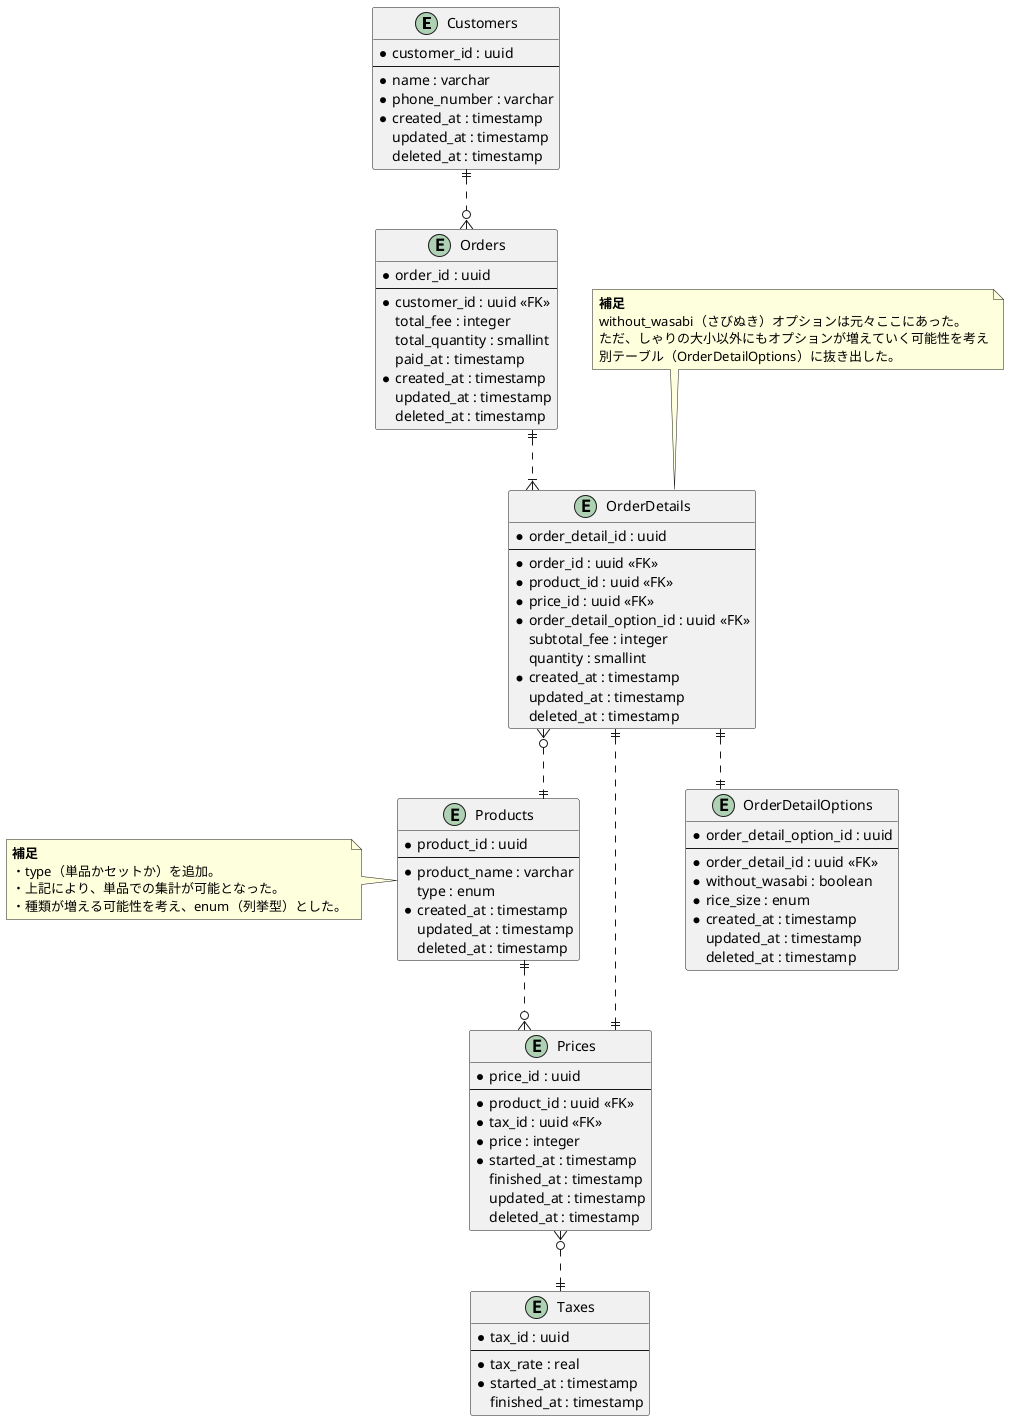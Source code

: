 @startuml sushi_ordering_schema_02

skinparam {
  ' カーディナリティ斜め対策
   linetype ortho
}

' 顧客マスタ
entity "Customers" as Customers {
  * customer_id : uuid
  --
  * name : varchar
  * phone_number : varchar
  * created_at : timestamp
    updated_at : timestamp
    deleted_at : timestamp
}

' 商品マスタ
entity "Products" as Products {
  * product_id : uuid
  --
  * product_name : varchar
    type : enum
  * created_at : timestamp
    updated_at : timestamp
    deleted_at : timestamp
}

note left of Products
  <b>補足</b>
  ・type（単品かセットか）を追加。
  ・上記により、単品での集計が可能となった。
  ・種類が増える可能性を考え、enum（列挙型）とした。
end note

' 商品金額テーブル
entity "Prices" as Prices {
  * price_id : uuid
  --
  * product_id : uuid <<FK>>
  * tax_id : uuid <<FK>>
  * price : integer
  * started_at : timestamp
    finished_at : timestamp
    updated_at : timestamp
    deleted_at : timestamp
}

' 消費税マスタ
entity "Taxes" as Taxes {
  * tax_id : uuid
  --
  * tax_rate : real
  * started_at : timestamp
    finished_at : timestamp
}

' 注文テーブル
entity "Orders" as Orders {
  * order_id : uuid
  --
  * customer_id : uuid <<FK>>
    total_fee : integer
    total_quantity : smallint
    paid_at : timestamp
  * created_at : timestamp
    updated_at : timestamp
    deleted_at : timestamp
}

entity "OrderDetails" as OrderDetails {
  * order_detail_id : uuid
  --
  * order_id : uuid <<FK>>
  * product_id : uuid <<FK>>
  * price_id : uuid <<FK>>
  * order_detail_option_id : uuid <<FK>>
    subtotal_fee : integer
    quantity : smallint
  * created_at : timestamp
    updated_at : timestamp
    deleted_at : timestamp
}

note top of OrderDetails
  <b>補足</b>
  without_wasabi（さびぬき）オプションは元々ここにあった。
  ただ、しゃりの大小以外にもオプションが増えていく可能性を考え
  別テーブル（OrderDetailOptions）に抜き出した。
end note

entity "OrderDetailOptions" as OrderDetailOptions {
  * order_detail_option_id : uuid
  --
  * order_detail_id : uuid <<FK>>
  * without_wasabi : boolean
  * rice_size : enum
  * created_at : timestamp
    updated_at : timestamp
    deleted_at : timestamp
}

Customers ||..o{ Orders
Orders ||..|{ OrderDetails
OrderDetails ||..|| OrderDetailOptions
OrderDetails }o..|| Products
OrderDetails ||..|| Prices
Products ||..o{ Prices
Prices }o..|| Taxes

@enduml